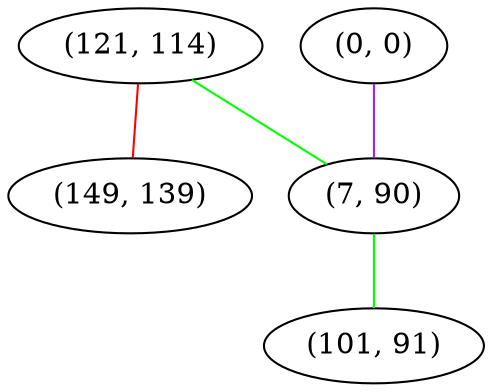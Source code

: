graph "" {
"(121, 114)";
"(0, 0)";
"(149, 139)";
"(7, 90)";
"(101, 91)";
"(121, 114)" -- "(7, 90)"  [color=green, key=0, weight=2];
"(121, 114)" -- "(149, 139)"  [color=red, key=0, weight=1];
"(0, 0)" -- "(7, 90)"  [color=purple, key=0, weight=4];
"(7, 90)" -- "(101, 91)"  [color=green, key=0, weight=2];
}
